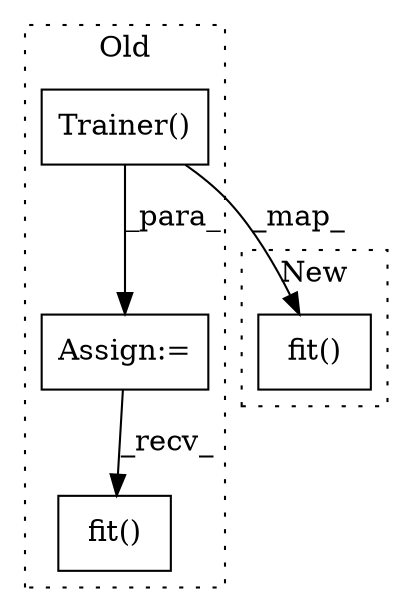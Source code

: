 digraph G {
subgraph cluster0 {
1 [label="Trainer()" a="75" s="1494" l="54" shape="box"];
3 [label="fit()" a="75" s="1553,1580" l="12,1" shape="box"];
4 [label="Assign:=" a="68" s="1491" l="3" shape="box"];
label = "Old";
style="dotted";
}
subgraph cluster1 {
2 [label="fit()" a="75" s="1416,1434" l="10,45" shape="box"];
label = "New";
style="dotted";
}
1 -> 2 [label="_map_"];
1 -> 4 [label="_para_"];
4 -> 3 [label="_recv_"];
}